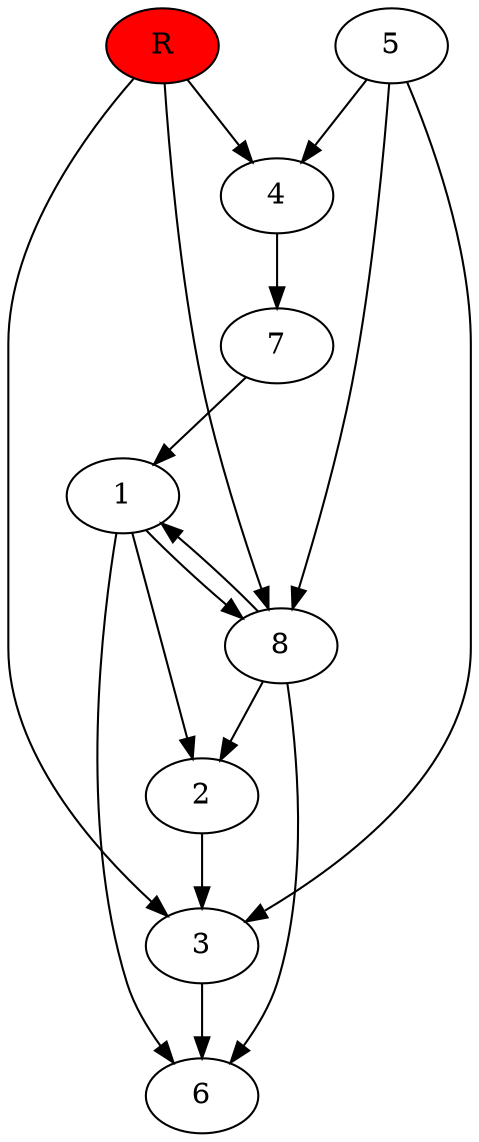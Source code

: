 digraph prb36507 {
	1
	2
	3
	4
	5
	6
	7
	8
	R [fillcolor="#ff0000" style=filled]
	1 -> 2
	1 -> 6
	1 -> 8
	2 -> 3
	3 -> 6
	4 -> 7
	5 -> 3
	5 -> 4
	5 -> 8
	7 -> 1
	8 -> 1
	8 -> 2
	8 -> 6
	R -> 3
	R -> 4
	R -> 8
}
